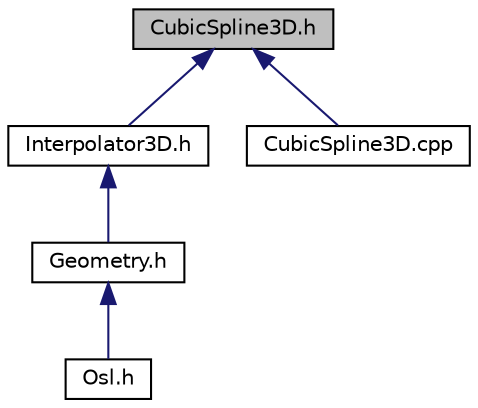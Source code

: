digraph "CubicSpline3D.h"
{
 // LATEX_PDF_SIZE
  edge [fontname="Helvetica",fontsize="10",labelfontname="Helvetica",labelfontsize="10"];
  node [fontname="Helvetica",fontsize="10",shape=record];
  Node1 [label="CubicSpline3D.h",height=0.2,width=0.4,color="black", fillcolor="grey75", style="filled", fontcolor="black",tooltip="Header file of Osl::Geometry::Interpolator::CubicSpline3D class."];
  Node1 -> Node2 [dir="back",color="midnightblue",fontsize="10",style="solid"];
  Node2 [label="Interpolator3D.h",height=0.2,width=0.4,color="black", fillcolor="white", style="filled",URL="$Interpolator3D_8h.html",tooltip="Header file of Osl::Geometry::Interpolator3D namespace."];
  Node2 -> Node3 [dir="back",color="midnightblue",fontsize="10",style="solid"];
  Node3 [label="Geometry.h",height=0.2,width=0.4,color="black", fillcolor="white", style="filled",URL="$Geometry_8h.html",tooltip="Header file for Osl::Geometry namespace."];
  Node3 -> Node4 [dir="back",color="midnightblue",fontsize="10",style="solid"];
  Node4 [label="Osl.h",height=0.2,width=0.4,color="black", fillcolor="white", style="filled",URL="$Osl_8h.html",tooltip="Header file for the Osl library."];
  Node1 -> Node5 [dir="back",color="midnightblue",fontsize="10",style="solid"];
  Node5 [label="CubicSpline3D.cpp",height=0.2,width=0.4,color="black", fillcolor="white", style="filled",URL="$CubicSpline3D_8cpp.html",tooltip="Source file of Osl::Geometry::Interpolator::CubicSpline3D class."];
}
